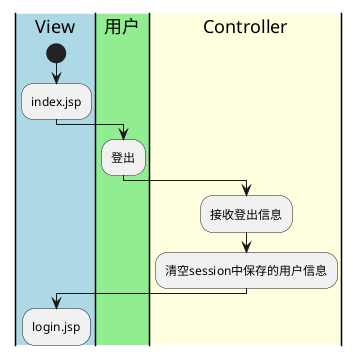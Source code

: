 @startuml
'https://plantuml.com/activity-diagram-beta

|#lightblue|View|
start
:index.jsp;
|#lightgreen|用户|
:登出;
|#lightyellow|Controller|
:接收登出信息;
:清空session中保存的用户信息;
|View|
:login.jsp;
@enduml
